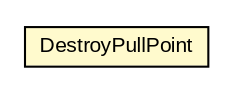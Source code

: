#!/usr/local/bin/dot
#
# Class diagram 
# Generated by UMLGraph version R5_6-24-gf6e263 (http://www.umlgraph.org/)
#

digraph G {
	edge [fontname="arial",fontsize=10,labelfontname="arial",labelfontsize=10];
	node [fontname="arial",fontsize=10,shape=plaintext];
	nodesep=0.25;
	ranksep=0.5;
	// org.oasis_open.docs.wsn.b_2.DestroyPullPoint
	c331359 [label=<<table title="org.oasis_open.docs.wsn.b_2.DestroyPullPoint" border="0" cellborder="1" cellspacing="0" cellpadding="2" port="p" bgcolor="lemonChiffon" href="./DestroyPullPoint.html">
		<tr><td><table border="0" cellspacing="0" cellpadding="1">
<tr><td align="center" balign="center"> DestroyPullPoint </td></tr>
		</table></td></tr>
		</table>>, URL="./DestroyPullPoint.html", fontname="arial", fontcolor="black", fontsize=10.0];
}

